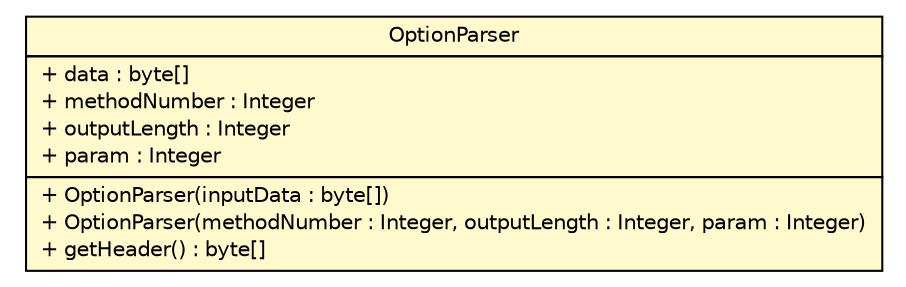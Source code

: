 #!/usr/local/bin/dot
#
# Class diagram 
# Generated by UMLGraph version R5_6 (http://www.umlgraph.org/)
#

digraph G {
	edge [fontname="Helvetica",fontsize=10,labelfontname="Helvetica",labelfontsize=10];
	node [fontname="Helvetica",fontsize=10,shape=plaintext];
	nodesep=0.25;
	ranksep=0.5;
	// org.rcsb.mmtf.codec.OptionParser
	c1175 [label=<<table title="org.rcsb.mmtf.codec.OptionParser" border="0" cellborder="1" cellspacing="0" cellpadding="2" port="p" bgcolor="lemonChiffon" href="./OptionParser.html">
		<tr><td><table border="0" cellspacing="0" cellpadding="1">
<tr><td align="center" balign="center"> OptionParser </td></tr>
		</table></td></tr>
		<tr><td><table border="0" cellspacing="0" cellpadding="1">
<tr><td align="left" balign="left"> + data : byte[] </td></tr>
<tr><td align="left" balign="left"> + methodNumber : Integer </td></tr>
<tr><td align="left" balign="left"> + outputLength : Integer </td></tr>
<tr><td align="left" balign="left"> + param : Integer </td></tr>
		</table></td></tr>
		<tr><td><table border="0" cellspacing="0" cellpadding="1">
<tr><td align="left" balign="left"> + OptionParser(inputData : byte[]) </td></tr>
<tr><td align="left" balign="left"> + OptionParser(methodNumber : Integer, outputLength : Integer, param : Integer) </td></tr>
<tr><td align="left" balign="left"> + getHeader() : byte[] </td></tr>
		</table></td></tr>
		</table>>, URL="./OptionParser.html", fontname="Helvetica", fontcolor="black", fontsize=10.0];
}

